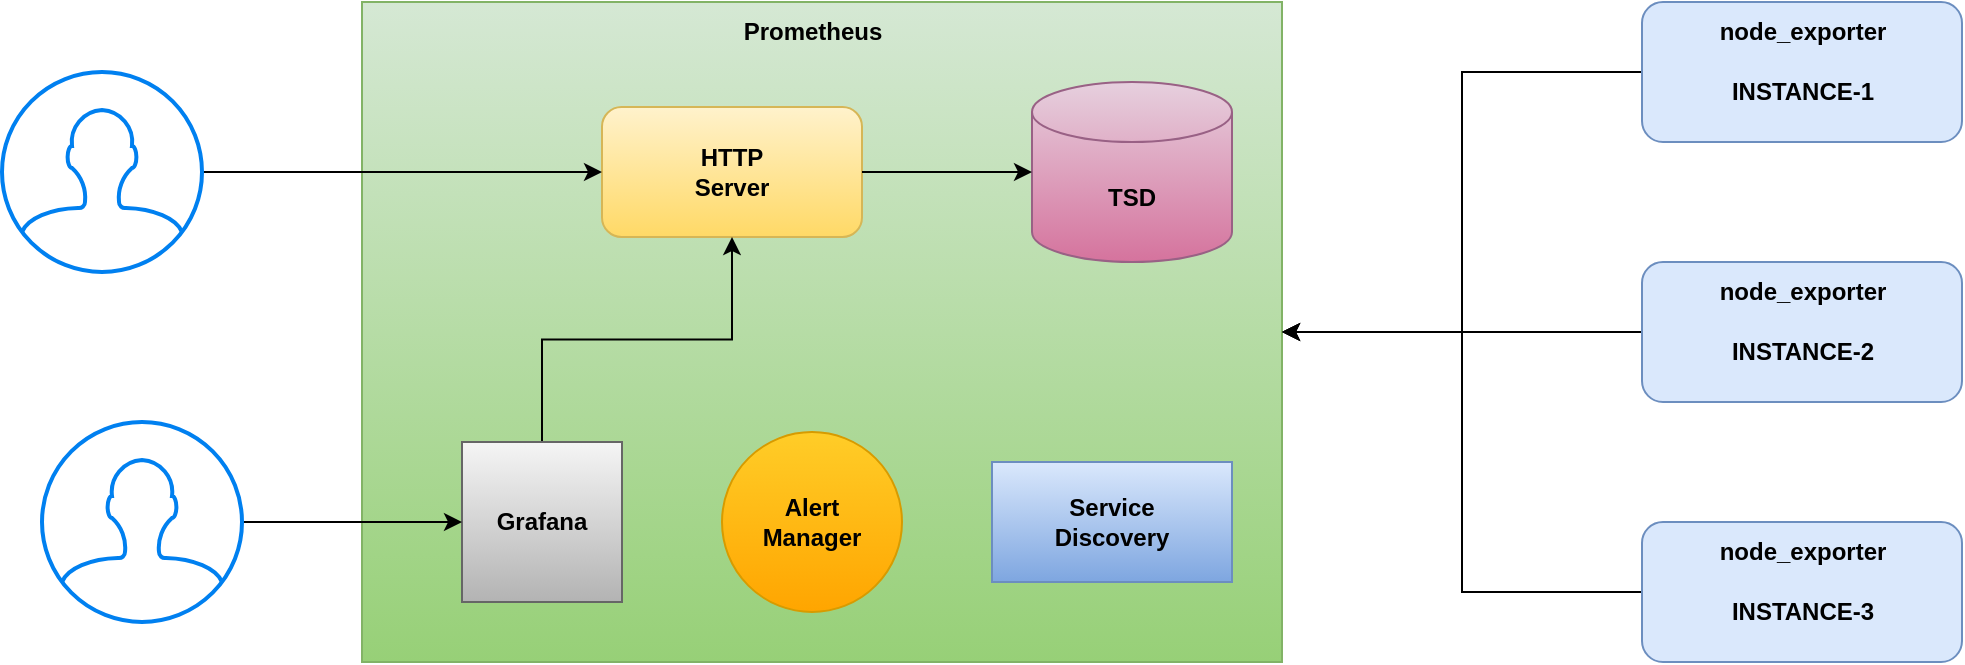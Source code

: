 <mxfile version="24.7.17">
  <diagram name="Page-1" id="jfEx8grGQ0Hr7_uvgtQh">
    <mxGraphModel dx="1886" dy="606" grid="1" gridSize="10" guides="1" tooltips="1" connect="1" arrows="1" fold="1" page="1" pageScale="1" pageWidth="850" pageHeight="1100" math="0" shadow="0">
      <root>
        <mxCell id="0" />
        <mxCell id="1" parent="0" />
        <mxCell id="SwZLVzA1SD-WC2yEMxih-1" value="" style="rounded=0;whiteSpace=wrap;html=1;fillColor=#d5e8d4;gradientColor=#97d077;strokeColor=#82b366;" parent="1" vertex="1">
          <mxGeometry x="40" y="120" width="460" height="330" as="geometry" />
        </mxCell>
        <mxCell id="SwZLVzA1SD-WC2yEMxih-15" style="edgeStyle=orthogonalEdgeStyle;rounded=0;orthogonalLoop=1;jettySize=auto;html=1;entryX=1;entryY=0.5;entryDx=0;entryDy=0;" parent="1" source="SwZLVzA1SD-WC2yEMxih-2" target="SwZLVzA1SD-WC2yEMxih-1" edge="1">
          <mxGeometry relative="1" as="geometry" />
        </mxCell>
        <mxCell id="SwZLVzA1SD-WC2yEMxih-2" value="" style="rounded=1;whiteSpace=wrap;html=1;fillColor=#dae8fc;strokeColor=#6c8ebf;" parent="1" vertex="1">
          <mxGeometry x="680" y="120" width="160" height="70" as="geometry" />
        </mxCell>
        <mxCell id="SwZLVzA1SD-WC2yEMxih-14" style="edgeStyle=orthogonalEdgeStyle;rounded=0;orthogonalLoop=1;jettySize=auto;html=1;entryX=1;entryY=0.5;entryDx=0;entryDy=0;" parent="1" source="SwZLVzA1SD-WC2yEMxih-3" target="SwZLVzA1SD-WC2yEMxih-1" edge="1">
          <mxGeometry relative="1" as="geometry" />
        </mxCell>
        <mxCell id="SwZLVzA1SD-WC2yEMxih-3" value="" style="rounded=1;whiteSpace=wrap;html=1;fillColor=#dae8fc;strokeColor=#6c8ebf;" parent="1" vertex="1">
          <mxGeometry x="680" y="250" width="160" height="70" as="geometry" />
        </mxCell>
        <mxCell id="SwZLVzA1SD-WC2yEMxih-16" style="edgeStyle=orthogonalEdgeStyle;rounded=0;orthogonalLoop=1;jettySize=auto;html=1;entryX=1;entryY=0.5;entryDx=0;entryDy=0;" parent="1" source="SwZLVzA1SD-WC2yEMxih-4" target="SwZLVzA1SD-WC2yEMxih-1" edge="1">
          <mxGeometry relative="1" as="geometry" />
        </mxCell>
        <mxCell id="SwZLVzA1SD-WC2yEMxih-4" value="" style="rounded=1;whiteSpace=wrap;html=1;fillColor=#dae8fc;strokeColor=#6c8ebf;" parent="1" vertex="1">
          <mxGeometry x="680" y="380" width="160" height="70" as="geometry" />
        </mxCell>
        <mxCell id="SwZLVzA1SD-WC2yEMxih-5" value="&lt;b&gt;node_exporter&lt;/b&gt;" style="text;html=1;align=center;verticalAlign=middle;resizable=0;points=[];autosize=1;strokeColor=none;fillColor=none;" parent="1" vertex="1">
          <mxGeometry x="705" y="120" width="110" height="30" as="geometry" />
        </mxCell>
        <mxCell id="SwZLVzA1SD-WC2yEMxih-6" value="&lt;b&gt;node_exporter&lt;/b&gt;" style="text;html=1;align=center;verticalAlign=middle;resizable=0;points=[];autosize=1;strokeColor=none;fillColor=none;" parent="1" vertex="1">
          <mxGeometry x="705" y="250" width="110" height="30" as="geometry" />
        </mxCell>
        <mxCell id="SwZLVzA1SD-WC2yEMxih-7" value="&lt;b&gt;node_exporter&lt;/b&gt;" style="text;html=1;align=center;verticalAlign=middle;resizable=0;points=[];autosize=1;strokeColor=none;fillColor=none;" parent="1" vertex="1">
          <mxGeometry x="705" y="380" width="110" height="30" as="geometry" />
        </mxCell>
        <mxCell id="SwZLVzA1SD-WC2yEMxih-8" value="&lt;b&gt;INSTANCE-1&lt;/b&gt;" style="text;html=1;align=center;verticalAlign=middle;resizable=0;points=[];autosize=1;strokeColor=none;fillColor=none;" parent="1" vertex="1">
          <mxGeometry x="715" y="150" width="90" height="30" as="geometry" />
        </mxCell>
        <mxCell id="SwZLVzA1SD-WC2yEMxih-9" value="&lt;b&gt;INSTANCE-2&lt;/b&gt;" style="text;html=1;align=center;verticalAlign=middle;resizable=0;points=[];autosize=1;strokeColor=none;fillColor=none;" parent="1" vertex="1">
          <mxGeometry x="715" y="280" width="90" height="30" as="geometry" />
        </mxCell>
        <mxCell id="SwZLVzA1SD-WC2yEMxih-10" value="&lt;b&gt;INSTANCE-3&lt;/b&gt;" style="text;html=1;align=center;verticalAlign=middle;resizable=0;points=[];autosize=1;strokeColor=none;fillColor=none;" parent="1" vertex="1">
          <mxGeometry x="715" y="410" width="90" height="30" as="geometry" />
        </mxCell>
        <mxCell id="SwZLVzA1SD-WC2yEMxih-11" value="&lt;b&gt;Prometheus&lt;/b&gt;" style="text;html=1;align=center;verticalAlign=middle;resizable=0;points=[];autosize=1;strokeColor=none;fillColor=none;" parent="1" vertex="1">
          <mxGeometry x="220" y="120" width="90" height="30" as="geometry" />
        </mxCell>
        <mxCell id="SwZLVzA1SD-WC2yEMxih-17" value="&lt;b&gt;TSD&lt;/b&gt;" style="shape=cylinder3;whiteSpace=wrap;html=1;boundedLbl=1;backgroundOutline=1;size=15;fillColor=#e6d0de;gradientColor=#d5739d;strokeColor=#996185;" parent="1" vertex="1">
          <mxGeometry x="375" y="160" width="100" height="90" as="geometry" />
        </mxCell>
        <mxCell id="SwZLVzA1SD-WC2yEMxih-18" value="&lt;b&gt;HTTP&lt;br&gt;Server&lt;/b&gt;" style="rounded=1;whiteSpace=wrap;html=1;fillColor=#fff2cc;gradientColor=#ffd966;strokeColor=#d6b656;" parent="1" vertex="1">
          <mxGeometry x="160" y="172.5" width="130" height="65" as="geometry" />
        </mxCell>
        <mxCell id="SwZLVzA1SD-WC2yEMxih-19" style="edgeStyle=orthogonalEdgeStyle;rounded=0;orthogonalLoop=1;jettySize=auto;html=1;entryX=0;entryY=0.5;entryDx=0;entryDy=0;entryPerimeter=0;" parent="1" source="SwZLVzA1SD-WC2yEMxih-18" target="SwZLVzA1SD-WC2yEMxih-17" edge="1">
          <mxGeometry relative="1" as="geometry" />
        </mxCell>
        <mxCell id="SwZLVzA1SD-WC2yEMxih-21" style="edgeStyle=orthogonalEdgeStyle;rounded=0;orthogonalLoop=1;jettySize=auto;html=1;" parent="1" source="SwZLVzA1SD-WC2yEMxih-20" target="SwZLVzA1SD-WC2yEMxih-18" edge="1">
          <mxGeometry relative="1" as="geometry" />
        </mxCell>
        <mxCell id="SwZLVzA1SD-WC2yEMxih-20" value="" style="html=1;verticalLabelPosition=bottom;align=center;labelBackgroundColor=#ffffff;verticalAlign=top;strokeWidth=2;strokeColor=#0080F0;shadow=0;dashed=0;shape=mxgraph.ios7.icons.user;" parent="1" vertex="1">
          <mxGeometry x="-140" y="155" width="100" height="100" as="geometry" />
        </mxCell>
        <mxCell id="SwZLVzA1SD-WC2yEMxih-22" value="&lt;b&gt;Service&lt;br&gt;Discovery&lt;/b&gt;" style="rounded=0;whiteSpace=wrap;html=1;fillColor=#dae8fc;gradientColor=#7ea6e0;strokeColor=#6c8ebf;" parent="1" vertex="1">
          <mxGeometry x="355" y="350" width="120" height="60" as="geometry" />
        </mxCell>
        <mxCell id="SwZLVzA1SD-WC2yEMxih-23" value="&lt;b&gt;Alert&lt;/b&gt;&lt;div&gt;&lt;b&gt;Manager&lt;/b&gt;&lt;/div&gt;" style="ellipse;whiteSpace=wrap;html=1;aspect=fixed;fillColor=#ffcd28;gradientColor=#ffa500;strokeColor=#d79b00;" parent="1" vertex="1">
          <mxGeometry x="220" y="335" width="90" height="90" as="geometry" />
        </mxCell>
        <mxCell id="SwZLVzA1SD-WC2yEMxih-25" style="edgeStyle=orthogonalEdgeStyle;rounded=0;orthogonalLoop=1;jettySize=auto;html=1;" parent="1" source="SwZLVzA1SD-WC2yEMxih-24" target="SwZLVzA1SD-WC2yEMxih-18" edge="1">
          <mxGeometry relative="1" as="geometry" />
        </mxCell>
        <mxCell id="SwZLVzA1SD-WC2yEMxih-24" value="&lt;b&gt;Grafana&lt;/b&gt;" style="whiteSpace=wrap;html=1;aspect=fixed;fillColor=#f5f5f5;gradientColor=#b3b3b3;strokeColor=#666666;" parent="1" vertex="1">
          <mxGeometry x="90" y="340" width="80" height="80" as="geometry" />
        </mxCell>
        <mxCell id="SwZLVzA1SD-WC2yEMxih-27" style="edgeStyle=orthogonalEdgeStyle;rounded=0;orthogonalLoop=1;jettySize=auto;html=1;" parent="1" source="SwZLVzA1SD-WC2yEMxih-26" target="SwZLVzA1SD-WC2yEMxih-24" edge="1">
          <mxGeometry relative="1" as="geometry" />
        </mxCell>
        <mxCell id="SwZLVzA1SD-WC2yEMxih-26" value="" style="html=1;verticalLabelPosition=bottom;align=center;labelBackgroundColor=#ffffff;verticalAlign=top;strokeWidth=2;strokeColor=#0080F0;shadow=0;dashed=0;shape=mxgraph.ios7.icons.user;" parent="1" vertex="1">
          <mxGeometry x="-120" y="330" width="100" height="100" as="geometry" />
        </mxCell>
      </root>
    </mxGraphModel>
  </diagram>
</mxfile>
